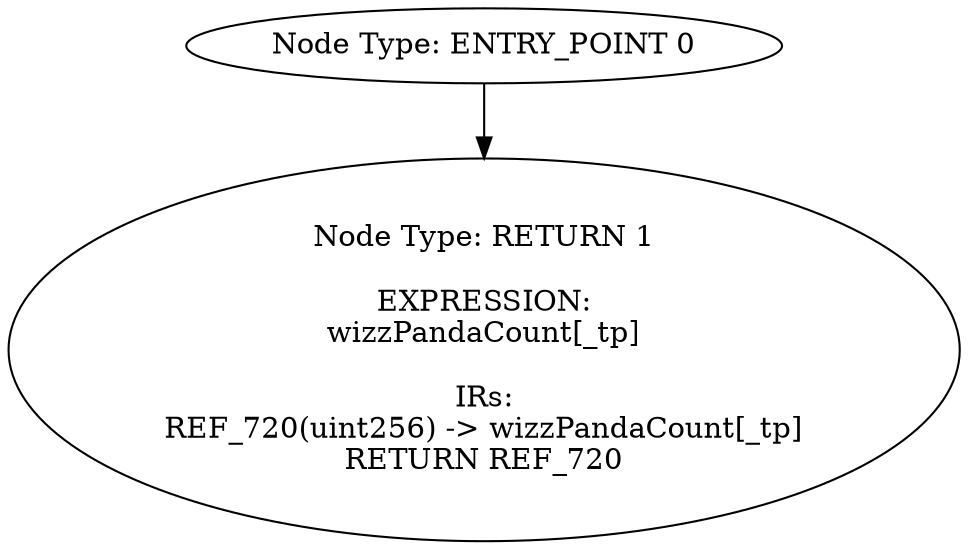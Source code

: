 digraph{
0[label="Node Type: ENTRY_POINT 0
"];
0->1;
1[label="Node Type: RETURN 1

EXPRESSION:
wizzPandaCount[_tp]

IRs:
REF_720(uint256) -> wizzPandaCount[_tp]
RETURN REF_720"];
}

